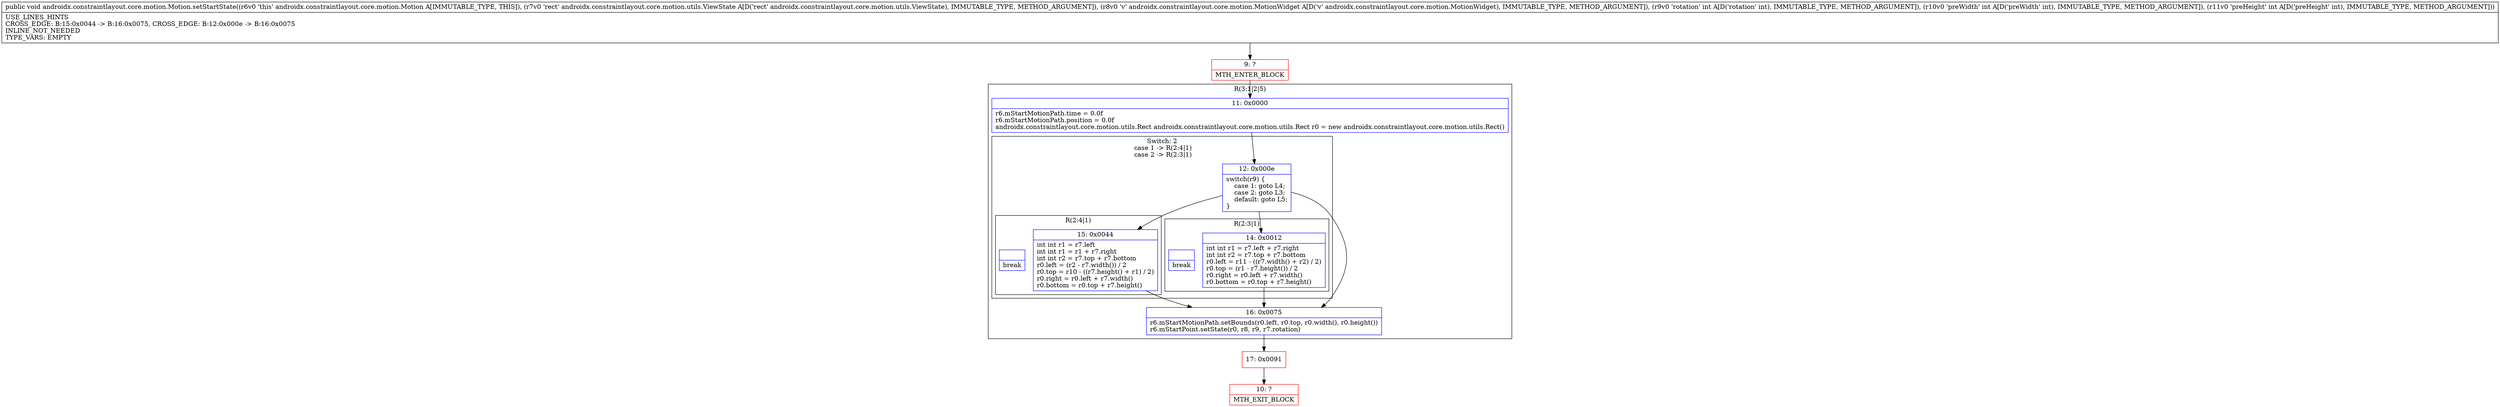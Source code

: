 digraph "CFG forandroidx.constraintlayout.core.motion.Motion.setStartState(Landroidx\/constraintlayout\/core\/motion\/utils\/ViewState;Landroidx\/constraintlayout\/core\/motion\/MotionWidget;III)V" {
subgraph cluster_Region_264405569 {
label = "R(3:1|2|5)";
node [shape=record,color=blue];
Node_11 [shape=record,label="{11\:\ 0x0000|r6.mStartMotionPath.time = 0.0f\lr6.mStartMotionPath.position = 0.0f\landroidx.constraintlayout.core.motion.utils.Rect androidx.constraintlayout.core.motion.utils.Rect r0 = new androidx.constraintlayout.core.motion.utils.Rect()\l}"];
subgraph cluster_SwitchRegion_1746443046 {
label = "Switch: 2
 case 1 -> R(2:4|1)
 case 2 -> R(2:3|1)";
node [shape=record,color=blue];
Node_12 [shape=record,label="{12\:\ 0x000e|switch(r9) \{\l    case 1: goto L4;\l    case 2: goto L3;\l    default: goto L5;\l\}\l}"];
subgraph cluster_Region_1613697928 {
label = "R(2:4|1)";
node [shape=record,color=blue];
Node_15 [shape=record,label="{15\:\ 0x0044|int int r1 = r7.left\lint int r1 = r1 + r7.right\lint int r2 = r7.top + r7.bottom\lr0.left = (r2 \- r7.width()) \/ 2\lr0.top = r10 \- ((r7.height() + r1) \/ 2)\lr0.right = r0.left + r7.width()\lr0.bottom = r0.top + r7.height()\l}"];
Node_InsnContainer_287151238 [shape=record,label="{|break\l}"];
}
subgraph cluster_Region_1056661985 {
label = "R(2:3|1)";
node [shape=record,color=blue];
Node_14 [shape=record,label="{14\:\ 0x0012|int int r1 = r7.left + r7.right\lint int r2 = r7.top + r7.bottom\lr0.left = r11 \- ((r7.width() + r2) \/ 2)\lr0.top = (r1 \- r7.height()) \/ 2\lr0.right = r0.left + r7.width()\lr0.bottom = r0.top + r7.height()\l}"];
Node_InsnContainer_359394375 [shape=record,label="{|break\l}"];
}
}
Node_16 [shape=record,label="{16\:\ 0x0075|r6.mStartMotionPath.setBounds(r0.left, r0.top, r0.width(), r0.height())\lr6.mStartPoint.setState(r0, r8, r9, r7.rotation)\l}"];
}
Node_9 [shape=record,color=red,label="{9\:\ ?|MTH_ENTER_BLOCK\l}"];
Node_17 [shape=record,color=red,label="{17\:\ 0x0091}"];
Node_10 [shape=record,color=red,label="{10\:\ ?|MTH_EXIT_BLOCK\l}"];
MethodNode[shape=record,label="{public void androidx.constraintlayout.core.motion.Motion.setStartState((r6v0 'this' androidx.constraintlayout.core.motion.Motion A[IMMUTABLE_TYPE, THIS]), (r7v0 'rect' androidx.constraintlayout.core.motion.utils.ViewState A[D('rect' androidx.constraintlayout.core.motion.utils.ViewState), IMMUTABLE_TYPE, METHOD_ARGUMENT]), (r8v0 'v' androidx.constraintlayout.core.motion.MotionWidget A[D('v' androidx.constraintlayout.core.motion.MotionWidget), IMMUTABLE_TYPE, METHOD_ARGUMENT]), (r9v0 'rotation' int A[D('rotation' int), IMMUTABLE_TYPE, METHOD_ARGUMENT]), (r10v0 'preWidth' int A[D('preWidth' int), IMMUTABLE_TYPE, METHOD_ARGUMENT]), (r11v0 'preHeight' int A[D('preHeight' int), IMMUTABLE_TYPE, METHOD_ARGUMENT]))  | USE_LINES_HINTS\lCROSS_EDGE: B:15:0x0044 \-\> B:16:0x0075, CROSS_EDGE: B:12:0x000e \-\> B:16:0x0075\lINLINE_NOT_NEEDED\lTYPE_VARS: EMPTY\l}"];
MethodNode -> Node_9;Node_11 -> Node_12;
Node_12 -> Node_14;
Node_12 -> Node_15;
Node_12 -> Node_16;
Node_15 -> Node_16;
Node_14 -> Node_16;
Node_16 -> Node_17;
Node_9 -> Node_11;
Node_17 -> Node_10;
}

